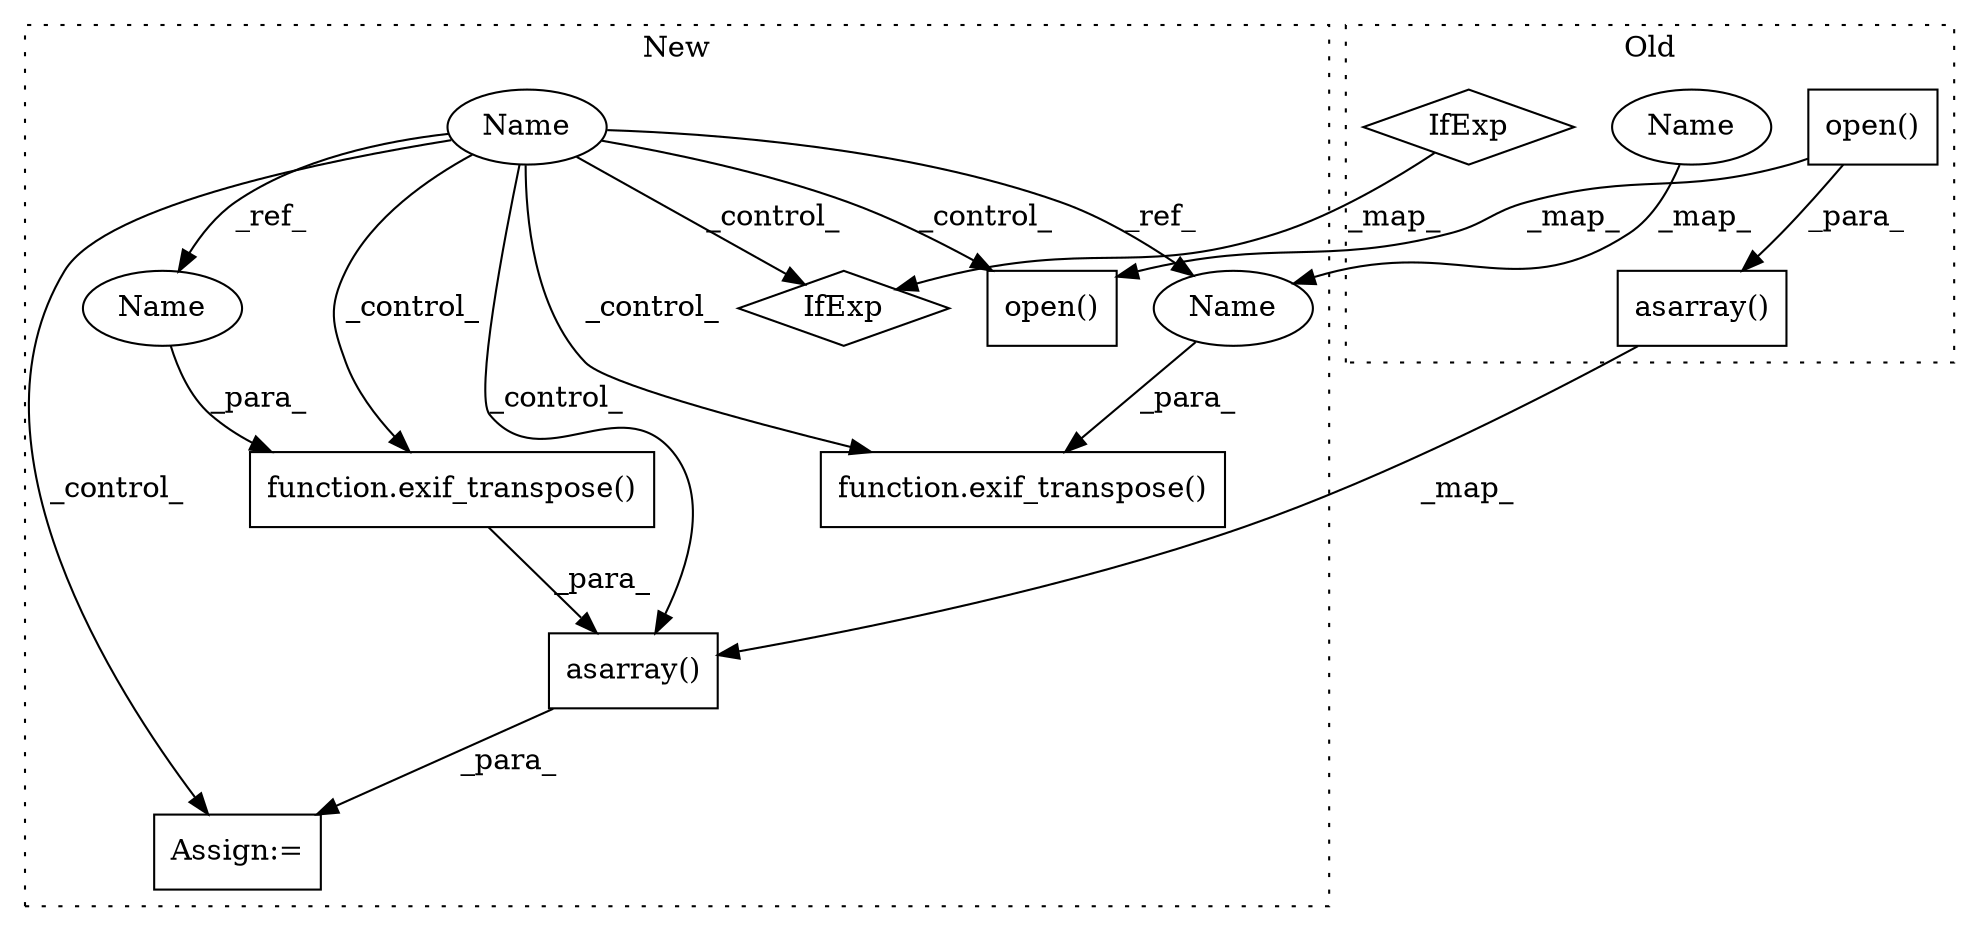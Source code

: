 digraph G {
subgraph cluster0 {
1 [label="IfExp" a="51" s="9982,10007" l="4,6" shape="diamond"];
5 [label="open()" a="75" s="9938,10015" l="11,1" shape="box"];
9 [label="asarray()" a="75" s="9927,10016" l="11,1" shape="box"];
13 [label="Name" a="87" s="10116" l="2" shape="ellipse"];
label = "Old";
style="dotted";
}
subgraph cluster1 {
2 [label="IfExp" a="51" s="9987,10012" l="4,6" shape="diamond"];
3 [label="Name" a="87" s="9801" l="2" shape="ellipse"];
4 [label="Assign:=" a="68" s="10044" l="3" shape="box"];
6 [label="open()" a="75" s="9943,10020" l="11,1" shape="box"];
7 [label="function.exif_transpose()" a="75" s="10172,10189" l="15,1" shape="box"];
8 [label="asarray()" a="75" s="10047,10076" l="11,1" shape="box"];
10 [label="function.exif_transpose()" a="75" s="10058,10075" l="15,1" shape="box"];
11 [label="Name" a="87" s="10073" l="2" shape="ellipse"];
12 [label="Name" a="87" s="10187" l="2" shape="ellipse"];
label = "New";
style="dotted";
}
1 -> 2 [label="_map_"];
3 -> 2 [label="_control_"];
3 -> 7 [label="_control_"];
3 -> 12 [label="_ref_"];
3 -> 4 [label="_control_"];
3 -> 8 [label="_control_"];
3 -> 6 [label="_control_"];
3 -> 11 [label="_ref_"];
3 -> 10 [label="_control_"];
5 -> 6 [label="_map_"];
5 -> 9 [label="_para_"];
8 -> 4 [label="_para_"];
9 -> 8 [label="_map_"];
10 -> 8 [label="_para_"];
11 -> 10 [label="_para_"];
12 -> 7 [label="_para_"];
13 -> 12 [label="_map_"];
}